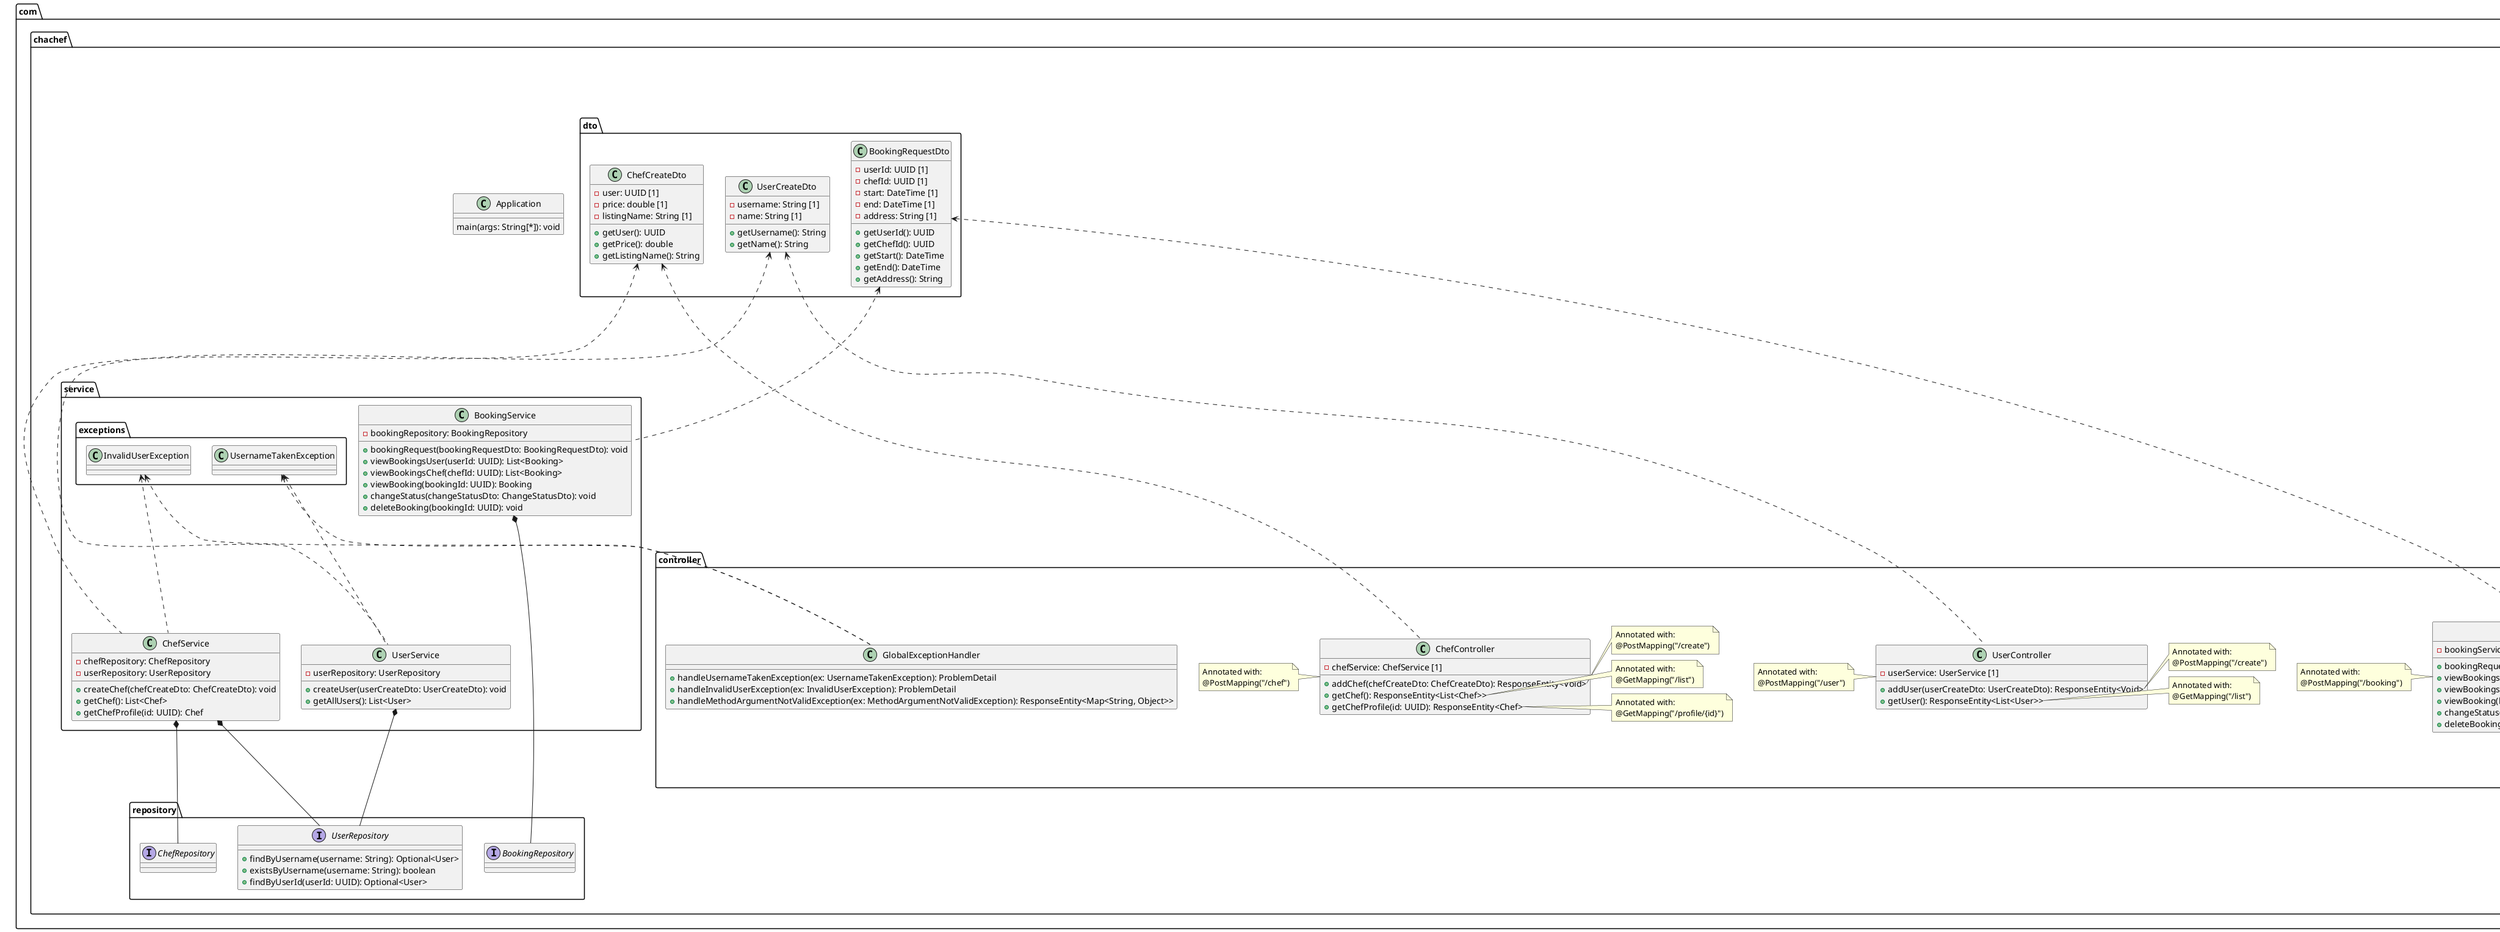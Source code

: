 @startuml
'https://plantuml.com/class-diagram

package com.chachef {
    package entity {
        class User {
            - userId: UUID [1]
            - username: String [1]
            - name: String [1]

            + getUserId(): UUID
            + getUsername(): String
            + setUsername(username: String): void
            + getName(): String
            + setName(name: String): void
        }

        class Chef {
            - chefId: UUID [1]
            - user: User [1]
            - price: double [1]
            - displayName: String [1]

            + getChefId(): UUID
            + getUser(): User
            + setUser(user: User): void
            + getPrice(): double
            + setPrice(price: double): void
            + getDisplayName(): String
            + setDisplayName(displayName: String): void
        }

        class Booking {
            - bookingId: UUID [1]
            - user: User [1]
            - chef: Chef [1]
            - start: DateTime [1]
            - end: DateTime [1]
            - address: String [1]
            - status: String [1]

            + getBookingId(): UUID
            + getUser(): User
            + setUser(user: User): void
            + getChef(): Chef
            + setChef(Chef: Chef): void
            + getStart(): DateTime
            + setStart(start: DateTime): void
            + getEnd(): DateTime
            + setEnd(end: DateTime): void
            + getAddress(): String
            + setAddress(address: String): void
            + getStatus(): String
            + setStatus(status: String): void
        }

        Chef *.. User
        Booking *.. User
        Booking *.. Chef
    }

    package repository {
        interface ChefRepository {

        }

        interface UserRepository {
            + findByUsername(username: String): Optional<User>
            + existsByUsername(username: String): boolean
            + findByUserId(userId: UUID): Optional<User>
        }

        interface BookingRepository {

        }
    }

    package controller {
        class ChefController {
            - chefService: ChefService [1]

            + addChef(chefCreateDto: ChefCreateDto): ResponseEntity<Void>
            + getChef(): ResponseEntity<List<Chef>>
            + getChefProfile(id: UUID): ResponseEntity<Chef>
        }

        note right of ChefController::addChef
          Annotated with:
          @PostMapping("/create")
        end note

        note right of ChefController::getChef
          Annotated with:
          @GetMapping("/list")
        end note

        note right of ChefController::getChefProfile
          Annotated with:
          @GetMapping("/profile/{id}")
        end note

        note left of ChefController
          Annotated with:
          @PostMapping("/chef")
        end note

        class UserController {
            - userService: UserService [1]

            + addUser(userCreateDto: UserCreateDto): ResponseEntity<Void>
            + getUser(): ResponseEntity<List<User>>
        }

        note right of UserController::addUser
          Annotated with:
          @PostMapping("/create")
        end note

        note right of UserController::getUser
          Annotated with:
          @GetMapping("/list")
        end note

        note left of UserController
          Annotated with:
          @PostMapping("/user")
        end note

        class BookingController {
            - bookingService: BookingService [1]

            + bookingRequest(bookingRequestDto: BookingRequestDto): ResponseEntity<Void>
            + viewBookingsUser(userId: UUID): ResponseEntity<List<Booking>>
            + viewBookingsChef(chefId: UUID): ResponseEntity<List<Booking>>
            + viewBooking(bookingId: UUID): ResponseEntity<Booking>
            + changeStatus(changeStatusDto: ChangeStatusDto): ResponseEntity<Void>
            + deleteBooking(bookingId: UUID): ResponseEntity<Void>
        }

        note right of BookingController::bookingRequest
          Annotated with:
          @PostMapping("/create")
        end note

        note right of BookingController::viewBookingsUser
          Annotated with:
          @GetMapping("/list/user/{userId}")
        end note

        note right of BookingController::viewBookingsChef
          Annotated with:
          @GetMapping("/list/chef/{chefId}")
        end note

        note right of BookingController::viewBooking
          Annotated with:
          @GetMapping("/list/chef/{bookingId}")
        end note

        note right of BookingController::changeStatus
          Annotated with:
          @PutMapping("/update-status")
        end note

        note right of BookingController::deleteBooking
          Annotated with:
          @DeleteMapping("/delete")
        end note

        note left of BookingController
          Annotated with:
          @PostMapping("/booking")
        end note

        class GlobalExceptionHandler {
            + handleUsernameTakenException(ex: UsernameTakenException): ProblemDetail
            + handleInvalidUserException(ex: InvalidUserException): ProblemDetail
            + handleMethodArgumentNotValidException(ex: MethodArgumentNotValidException): ResponseEntity<Map<String, Object>>
        }

    }

    package dto {
        class ChefCreateDto {
            - user: UUID [1]
            - price: double [1]
            - listingName: String [1]

            + getUser(): UUID
            + getPrice(): double
            + getListingName(): String
        }

        class UserCreateDto {
            - username: String [1]
            - name: String [1]

            + getUsername(): String
            + getName(): String
        }

        class BookingRequestDto {
            - userId: UUID [1]
            - chefId: UUID [1]
            - start: DateTime [1]
            - end: DateTime [1]
            - address: String [1]

            + getUserId(): UUID
            + getChefId(): UUID
            + getStart(): DateTime
            + getEnd(): DateTime
            + getAddress(): String
        }
    }

    package service {
        package exceptions {
            class InvalidUserException {}

            class UsernameTakenException {}
        }

        class ChefService {
            - chefRepository: ChefRepository
            - userRepository: UserRepository

            + createChef(chefCreateDto: ChefCreateDto): void
            + getChef(): List<Chef>
            + getChefProfile(id: UUID): Chef
        }

        class UserService {
            - userRepository: UserRepository

            + createUser(userCreateDto: UserCreateDto): void
            + getAllUsers(): List<User>
        }

        class BookingService {
            - bookingRepository: BookingRepository

            + bookingRequest(bookingRequestDto: BookingRequestDto): void
            + viewBookingsUser(userId: UUID): List<Booking>
            + viewBookingsChef(chefId: UUID): List<Booking>
            + viewBooking(bookingId: UUID): Booking
            + changeStatus(changeStatusDto: ChangeStatusDto): void
            + deleteBooking(bookingId: UUID): void
        }
    }

    class Application {
        main(args: String[*]): void
    }

    ChefCreateDto <.. ChefController
    ChefCreateDto <.. ChefService
    UserCreateDto <.. UserController
    UserCreateDto <.. UserService
    BookingRequestDto <.. BookingController
    BookingRequestDto <.. BookingService

    ChefService *-- ChefRepository
    ChefService *-- UserRepository
    UserService *-- UserRepository
    BookingService *-- BookingRepository

    InvalidUserException <.. ChefService
    UsernameTakenException <.. UserService
    InvalidUserException <.. GlobalExceptionHandler
    UsernameTakenException <.. GlobalExceptionHandler


}

@enduml